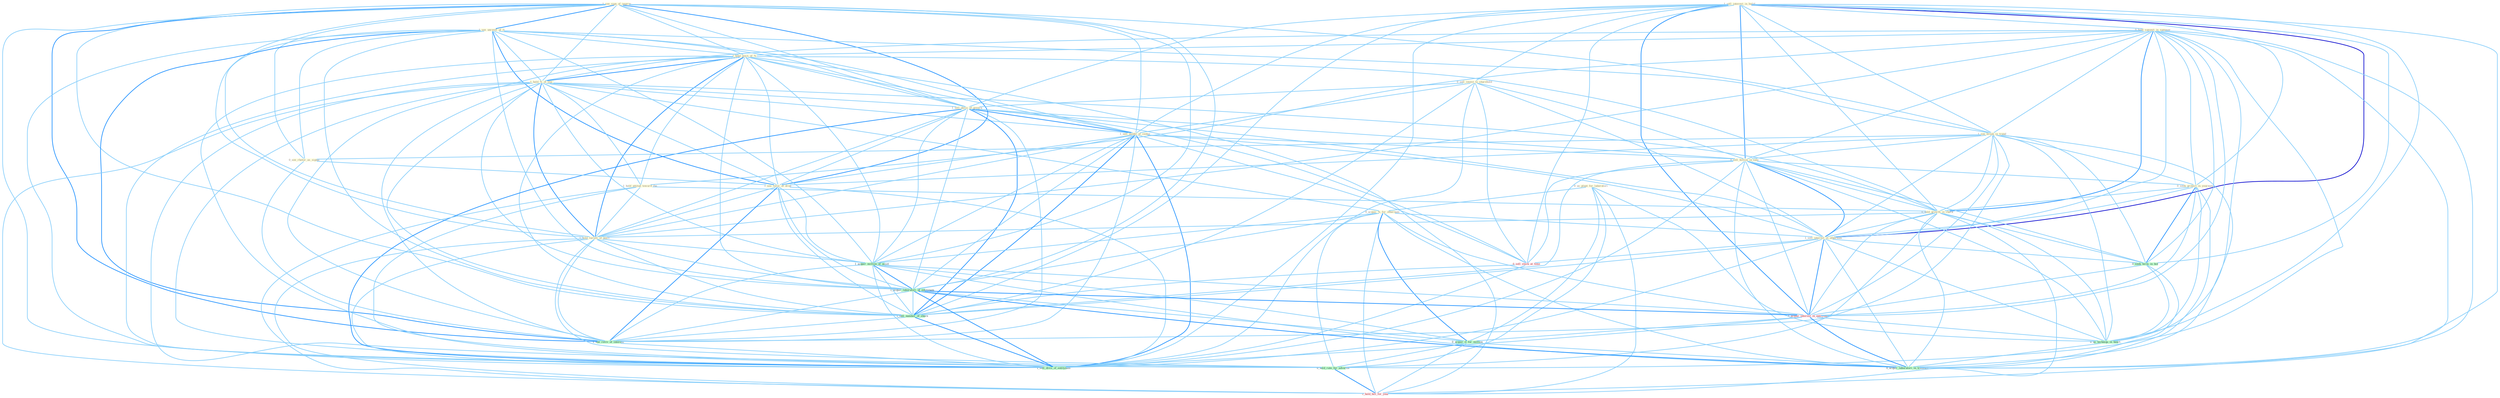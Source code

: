 Graph G{ 
    node
    [shape=polygon,style=filled,width=.5,height=.06,color="#BDFCC9",fixedsize=true,fontsize=4,
    fontcolor="#2f4f4f"];
    {node
    [color="#ffffe0", fontcolor="#8b7d6b"] "1_see_sign_of_improv " "1_sell_interest_in_build " "1_see_unravel_of_it " "0_sell_invest_to_sharehold " "0_hold_summit_in_summer " "1_hold_posit_of_% " "1_hold_%_of_yen " "1_sell_decis_of_govern " "0_us_plant_for_laboratori " "1_see_break_in_trend " "1_sell_model_of_center " "0_sell_billion_in_sale " "0_seek_protect_in_yearnum " "1_hold_attitud_toward_the " "0_hold_growth_in_check " "0_acquir_%_for_othernum " "0_see_rhetor_as_signal " "1_see_veloc_of_drop " "1_hold_varieti_of_posit " "1_sell_interest_in_othernum "}
{node [color="#fff0f5", fontcolor="#b22222"] "1_acquir_interest_in_entitynam " "0_sell_stock_at_time " "1_hold_bill_for_year "}
edge [color="#B0E2FF"];

	"1_see_sign_of_improv " -- "1_see_unravel_of_it " [w="2", color="#1e90ff" , len=0.8];
	"1_see_sign_of_improv " -- "1_hold_posit_of_% " [w="1", color="#87cefa" ];
	"1_see_sign_of_improv " -- "1_hold_%_of_yen " [w="1", color="#87cefa" ];
	"1_see_sign_of_improv " -- "1_sell_decis_of_govern " [w="1", color="#87cefa" ];
	"1_see_sign_of_improv " -- "1_see_break_in_trend " [w="1", color="#87cefa" ];
	"1_see_sign_of_improv " -- "1_sell_model_of_center " [w="1", color="#87cefa" ];
	"1_see_sign_of_improv " -- "0_see_rhetor_as_signal " [w="1", color="#87cefa" ];
	"1_see_sign_of_improv " -- "1_see_veloc_of_drop " [w="2", color="#1e90ff" , len=0.8];
	"1_see_sign_of_improv " -- "1_hold_varieti_of_posit " [w="1", color="#87cefa" ];
	"1_see_sign_of_improv " -- "1_acquir_million_of_asset " [w="1", color="#87cefa" ];
	"1_see_sign_of_improv " -- "1_acquir_laboratori_of_entitynam " [w="1", color="#87cefa" ];
	"1_see_sign_of_improv " -- "1_sell_number_of_share " [w="1", color="#87cefa" ];
	"1_see_sign_of_improv " -- "1_see_reviv_of_interest " [w="2", color="#1e90ff" , len=0.8];
	"1_see_sign_of_improv " -- "1_sell_divis_of_entitynam " [w="1", color="#87cefa" ];
	"1_sell_interest_in_build " -- "0_sell_invest_to_sharehold " [w="1", color="#87cefa" ];
	"1_sell_interest_in_build " -- "0_hold_summit_in_summer " [w="1", color="#87cefa" ];
	"1_sell_interest_in_build " -- "1_sell_decis_of_govern " [w="1", color="#87cefa" ];
	"1_sell_interest_in_build " -- "1_see_break_in_trend " [w="1", color="#87cefa" ];
	"1_sell_interest_in_build " -- "1_sell_model_of_center " [w="1", color="#87cefa" ];
	"1_sell_interest_in_build " -- "0_sell_billion_in_sale " [w="2", color="#1e90ff" , len=0.8];
	"1_sell_interest_in_build " -- "0_seek_protect_in_yearnum " [w="1", color="#87cefa" ];
	"1_sell_interest_in_build " -- "0_hold_growth_in_check " [w="1", color="#87cefa" ];
	"1_sell_interest_in_build " -- "1_sell_interest_in_othernum " [w="3", color="#0000cd" , len=0.6];
	"1_sell_interest_in_build " -- "0_seek_term_in_bid " [w="1", color="#87cefa" ];
	"1_sell_interest_in_build " -- "1_acquir_interest_in_entitynam " [w="2", color="#1e90ff" , len=0.8];
	"1_sell_interest_in_build " -- "0_us_techniqu_in_heart " [w="1", color="#87cefa" ];
	"1_sell_interest_in_build " -- "0_acquir_laboratori_in_transact " [w="1", color="#87cefa" ];
	"1_sell_interest_in_build " -- "0_sell_stock_at_time " [w="1", color="#87cefa" ];
	"1_sell_interest_in_build " -- "1_sell_number_of_share " [w="1", color="#87cefa" ];
	"1_sell_interest_in_build " -- "1_sell_divis_of_entitynam " [w="1", color="#87cefa" ];
	"1_see_unravel_of_it " -- "1_hold_posit_of_% " [w="1", color="#87cefa" ];
	"1_see_unravel_of_it " -- "1_hold_%_of_yen " [w="1", color="#87cefa" ];
	"1_see_unravel_of_it " -- "1_sell_decis_of_govern " [w="1", color="#87cefa" ];
	"1_see_unravel_of_it " -- "1_see_break_in_trend " [w="1", color="#87cefa" ];
	"1_see_unravel_of_it " -- "1_sell_model_of_center " [w="1", color="#87cefa" ];
	"1_see_unravel_of_it " -- "0_see_rhetor_as_signal " [w="1", color="#87cefa" ];
	"1_see_unravel_of_it " -- "1_see_veloc_of_drop " [w="2", color="#1e90ff" , len=0.8];
	"1_see_unravel_of_it " -- "1_hold_varieti_of_posit " [w="1", color="#87cefa" ];
	"1_see_unravel_of_it " -- "1_acquir_million_of_asset " [w="1", color="#87cefa" ];
	"1_see_unravel_of_it " -- "1_acquir_laboratori_of_entitynam " [w="1", color="#87cefa" ];
	"1_see_unravel_of_it " -- "1_sell_number_of_share " [w="1", color="#87cefa" ];
	"1_see_unravel_of_it " -- "1_see_reviv_of_interest " [w="2", color="#1e90ff" , len=0.8];
	"1_see_unravel_of_it " -- "1_sell_divis_of_entitynam " [w="1", color="#87cefa" ];
	"0_sell_invest_to_sharehold " -- "1_sell_decis_of_govern " [w="1", color="#87cefa" ];
	"0_sell_invest_to_sharehold " -- "1_sell_model_of_center " [w="1", color="#87cefa" ];
	"0_sell_invest_to_sharehold " -- "0_sell_billion_in_sale " [w="1", color="#87cefa" ];
	"0_sell_invest_to_sharehold " -- "1_sell_interest_in_othernum " [w="1", color="#87cefa" ];
	"0_sell_invest_to_sharehold " -- "0_sell_stock_at_time " [w="1", color="#87cefa" ];
	"0_sell_invest_to_sharehold " -- "1_sell_number_of_share " [w="1", color="#87cefa" ];
	"0_sell_invest_to_sharehold " -- "1_sell_divis_of_entitynam " [w="1", color="#87cefa" ];
	"0_hold_summit_in_summer " -- "1_hold_posit_of_% " [w="1", color="#87cefa" ];
	"0_hold_summit_in_summer " -- "1_hold_%_of_yen " [w="1", color="#87cefa" ];
	"0_hold_summit_in_summer " -- "1_see_break_in_trend " [w="1", color="#87cefa" ];
	"0_hold_summit_in_summer " -- "0_sell_billion_in_sale " [w="1", color="#87cefa" ];
	"0_hold_summit_in_summer " -- "0_seek_protect_in_yearnum " [w="1", color="#87cefa" ];
	"0_hold_summit_in_summer " -- "1_hold_attitud_toward_the " [w="1", color="#87cefa" ];
	"0_hold_summit_in_summer " -- "0_hold_growth_in_check " [w="2", color="#1e90ff" , len=0.8];
	"0_hold_summit_in_summer " -- "1_hold_varieti_of_posit " [w="1", color="#87cefa" ];
	"0_hold_summit_in_summer " -- "1_sell_interest_in_othernum " [w="1", color="#87cefa" ];
	"0_hold_summit_in_summer " -- "0_seek_term_in_bid " [w="1", color="#87cefa" ];
	"0_hold_summit_in_summer " -- "1_acquir_interest_in_entitynam " [w="1", color="#87cefa" ];
	"0_hold_summit_in_summer " -- "0_us_techniqu_in_heart " [w="1", color="#87cefa" ];
	"0_hold_summit_in_summer " -- "0_hold_rate_for_advertis " [w="1", color="#87cefa" ];
	"0_hold_summit_in_summer " -- "0_acquir_laboratori_in_transact " [w="1", color="#87cefa" ];
	"0_hold_summit_in_summer " -- "1_hold_bill_for_year " [w="1", color="#87cefa" ];
	"1_hold_posit_of_% " -- "1_hold_%_of_yen " [w="2", color="#1e90ff" , len=0.8];
	"1_hold_posit_of_% " -- "1_sell_decis_of_govern " [w="1", color="#87cefa" ];
	"1_hold_posit_of_% " -- "1_sell_model_of_center " [w="1", color="#87cefa" ];
	"1_hold_posit_of_% " -- "1_hold_attitud_toward_the " [w="1", color="#87cefa" ];
	"1_hold_posit_of_% " -- "0_hold_growth_in_check " [w="1", color="#87cefa" ];
	"1_hold_posit_of_% " -- "1_see_veloc_of_drop " [w="1", color="#87cefa" ];
	"1_hold_posit_of_% " -- "1_hold_varieti_of_posit " [w="2", color="#1e90ff" , len=0.8];
	"1_hold_posit_of_% " -- "1_acquir_million_of_asset " [w="1", color="#87cefa" ];
	"1_hold_posit_of_% " -- "1_acquir_laboratori_of_entitynam " [w="1", color="#87cefa" ];
	"1_hold_posit_of_% " -- "0_hold_rate_for_advertis " [w="1", color="#87cefa" ];
	"1_hold_posit_of_% " -- "1_sell_number_of_share " [w="1", color="#87cefa" ];
	"1_hold_posit_of_% " -- "1_see_reviv_of_interest " [w="1", color="#87cefa" ];
	"1_hold_posit_of_% " -- "1_hold_bill_for_year " [w="1", color="#87cefa" ];
	"1_hold_posit_of_% " -- "1_sell_divis_of_entitynam " [w="1", color="#87cefa" ];
	"1_hold_%_of_yen " -- "1_sell_decis_of_govern " [w="1", color="#87cefa" ];
	"1_hold_%_of_yen " -- "1_sell_model_of_center " [w="1", color="#87cefa" ];
	"1_hold_%_of_yen " -- "1_hold_attitud_toward_the " [w="1", color="#87cefa" ];
	"1_hold_%_of_yen " -- "0_hold_growth_in_check " [w="1", color="#87cefa" ];
	"1_hold_%_of_yen " -- "0_acquir_%_for_othernum " [w="1", color="#87cefa" ];
	"1_hold_%_of_yen " -- "1_see_veloc_of_drop " [w="1", color="#87cefa" ];
	"1_hold_%_of_yen " -- "1_hold_varieti_of_posit " [w="2", color="#1e90ff" , len=0.8];
	"1_hold_%_of_yen " -- "1_acquir_million_of_asset " [w="1", color="#87cefa" ];
	"1_hold_%_of_yen " -- "1_acquir_laboratori_of_entitynam " [w="1", color="#87cefa" ];
	"1_hold_%_of_yen " -- "0_hold_rate_for_advertis " [w="1", color="#87cefa" ];
	"1_hold_%_of_yen " -- "1_sell_number_of_share " [w="1", color="#87cefa" ];
	"1_hold_%_of_yen " -- "1_see_reviv_of_interest " [w="1", color="#87cefa" ];
	"1_hold_%_of_yen " -- "1_hold_bill_for_year " [w="1", color="#87cefa" ];
	"1_hold_%_of_yen " -- "1_sell_divis_of_entitynam " [w="1", color="#87cefa" ];
	"1_sell_decis_of_govern " -- "1_sell_model_of_center " [w="2", color="#1e90ff" , len=0.8];
	"1_sell_decis_of_govern " -- "0_sell_billion_in_sale " [w="1", color="#87cefa" ];
	"1_sell_decis_of_govern " -- "1_see_veloc_of_drop " [w="1", color="#87cefa" ];
	"1_sell_decis_of_govern " -- "1_hold_varieti_of_posit " [w="1", color="#87cefa" ];
	"1_sell_decis_of_govern " -- "1_sell_interest_in_othernum " [w="1", color="#87cefa" ];
	"1_sell_decis_of_govern " -- "1_acquir_million_of_asset " [w="1", color="#87cefa" ];
	"1_sell_decis_of_govern " -- "1_acquir_laboratori_of_entitynam " [w="1", color="#87cefa" ];
	"1_sell_decis_of_govern " -- "0_sell_stock_at_time " [w="1", color="#87cefa" ];
	"1_sell_decis_of_govern " -- "1_sell_number_of_share " [w="2", color="#1e90ff" , len=0.8];
	"1_sell_decis_of_govern " -- "1_see_reviv_of_interest " [w="1", color="#87cefa" ];
	"1_sell_decis_of_govern " -- "1_sell_divis_of_entitynam " [w="2", color="#1e90ff" , len=0.8];
	"0_us_plant_for_laboratori " -- "0_acquir_%_for_othernum " [w="1", color="#87cefa" ];
	"0_us_plant_for_laboratori " -- "0_us_techniqu_in_heart " [w="1", color="#87cefa" ];
	"0_us_plant_for_laboratori " -- "0_acquir_it_for_million " [w="1", color="#87cefa" ];
	"0_us_plant_for_laboratori " -- "0_hold_rate_for_advertis " [w="1", color="#87cefa" ];
	"0_us_plant_for_laboratori " -- "1_hold_bill_for_year " [w="1", color="#87cefa" ];
	"1_see_break_in_trend " -- "0_sell_billion_in_sale " [w="1", color="#87cefa" ];
	"1_see_break_in_trend " -- "0_seek_protect_in_yearnum " [w="1", color="#87cefa" ];
	"1_see_break_in_trend " -- "0_hold_growth_in_check " [w="1", color="#87cefa" ];
	"1_see_break_in_trend " -- "0_see_rhetor_as_signal " [w="1", color="#87cefa" ];
	"1_see_break_in_trend " -- "1_see_veloc_of_drop " [w="1", color="#87cefa" ];
	"1_see_break_in_trend " -- "1_sell_interest_in_othernum " [w="1", color="#87cefa" ];
	"1_see_break_in_trend " -- "0_seek_term_in_bid " [w="1", color="#87cefa" ];
	"1_see_break_in_trend " -- "1_acquir_interest_in_entitynam " [w="1", color="#87cefa" ];
	"1_see_break_in_trend " -- "0_us_techniqu_in_heart " [w="1", color="#87cefa" ];
	"1_see_break_in_trend " -- "0_acquir_laboratori_in_transact " [w="1", color="#87cefa" ];
	"1_see_break_in_trend " -- "1_see_reviv_of_interest " [w="1", color="#87cefa" ];
	"1_sell_model_of_center " -- "0_sell_billion_in_sale " [w="1", color="#87cefa" ];
	"1_sell_model_of_center " -- "1_see_veloc_of_drop " [w="1", color="#87cefa" ];
	"1_sell_model_of_center " -- "1_hold_varieti_of_posit " [w="1", color="#87cefa" ];
	"1_sell_model_of_center " -- "1_sell_interest_in_othernum " [w="1", color="#87cefa" ];
	"1_sell_model_of_center " -- "1_acquir_million_of_asset " [w="1", color="#87cefa" ];
	"1_sell_model_of_center " -- "1_acquir_laboratori_of_entitynam " [w="1", color="#87cefa" ];
	"1_sell_model_of_center " -- "0_sell_stock_at_time " [w="1", color="#87cefa" ];
	"1_sell_model_of_center " -- "1_sell_number_of_share " [w="2", color="#1e90ff" , len=0.8];
	"1_sell_model_of_center " -- "1_see_reviv_of_interest " [w="1", color="#87cefa" ];
	"1_sell_model_of_center " -- "1_sell_divis_of_entitynam " [w="2", color="#1e90ff" , len=0.8];
	"0_sell_billion_in_sale " -- "0_seek_protect_in_yearnum " [w="1", color="#87cefa" ];
	"0_sell_billion_in_sale " -- "0_hold_growth_in_check " [w="1", color="#87cefa" ];
	"0_sell_billion_in_sale " -- "1_sell_interest_in_othernum " [w="2", color="#1e90ff" , len=0.8];
	"0_sell_billion_in_sale " -- "0_seek_term_in_bid " [w="1", color="#87cefa" ];
	"0_sell_billion_in_sale " -- "1_acquir_interest_in_entitynam " [w="1", color="#87cefa" ];
	"0_sell_billion_in_sale " -- "0_us_techniqu_in_heart " [w="1", color="#87cefa" ];
	"0_sell_billion_in_sale " -- "0_acquir_laboratori_in_transact " [w="1", color="#87cefa" ];
	"0_sell_billion_in_sale " -- "0_sell_stock_at_time " [w="1", color="#87cefa" ];
	"0_sell_billion_in_sale " -- "1_sell_number_of_share " [w="1", color="#87cefa" ];
	"0_sell_billion_in_sale " -- "1_sell_divis_of_entitynam " [w="1", color="#87cefa" ];
	"0_seek_protect_in_yearnum " -- "0_hold_growth_in_check " [w="1", color="#87cefa" ];
	"0_seek_protect_in_yearnum " -- "1_sell_interest_in_othernum " [w="1", color="#87cefa" ];
	"0_seek_protect_in_yearnum " -- "0_seek_term_in_bid " [w="2", color="#1e90ff" , len=0.8];
	"0_seek_protect_in_yearnum " -- "1_acquir_interest_in_entitynam " [w="1", color="#87cefa" ];
	"0_seek_protect_in_yearnum " -- "0_us_techniqu_in_heart " [w="1", color="#87cefa" ];
	"0_seek_protect_in_yearnum " -- "0_acquir_laboratori_in_transact " [w="1", color="#87cefa" ];
	"1_hold_attitud_toward_the " -- "0_hold_growth_in_check " [w="1", color="#87cefa" ];
	"1_hold_attitud_toward_the " -- "1_hold_varieti_of_posit " [w="1", color="#87cefa" ];
	"1_hold_attitud_toward_the " -- "0_hold_rate_for_advertis " [w="1", color="#87cefa" ];
	"1_hold_attitud_toward_the " -- "1_hold_bill_for_year " [w="1", color="#87cefa" ];
	"0_hold_growth_in_check " -- "1_hold_varieti_of_posit " [w="1", color="#87cefa" ];
	"0_hold_growth_in_check " -- "1_sell_interest_in_othernum " [w="1", color="#87cefa" ];
	"0_hold_growth_in_check " -- "0_seek_term_in_bid " [w="1", color="#87cefa" ];
	"0_hold_growth_in_check " -- "1_acquir_interest_in_entitynam " [w="1", color="#87cefa" ];
	"0_hold_growth_in_check " -- "0_us_techniqu_in_heart " [w="1", color="#87cefa" ];
	"0_hold_growth_in_check " -- "0_hold_rate_for_advertis " [w="1", color="#87cefa" ];
	"0_hold_growth_in_check " -- "0_acquir_laboratori_in_transact " [w="1", color="#87cefa" ];
	"0_hold_growth_in_check " -- "1_hold_bill_for_year " [w="1", color="#87cefa" ];
	"0_acquir_%_for_othernum " -- "1_sell_interest_in_othernum " [w="1", color="#87cefa" ];
	"0_acquir_%_for_othernum " -- "1_acquir_million_of_asset " [w="1", color="#87cefa" ];
	"0_acquir_%_for_othernum " -- "1_acquir_laboratori_of_entitynam " [w="1", color="#87cefa" ];
	"0_acquir_%_for_othernum " -- "1_acquir_interest_in_entitynam " [w="1", color="#87cefa" ];
	"0_acquir_%_for_othernum " -- "0_acquir_it_for_million " [w="2", color="#1e90ff" , len=0.8];
	"0_acquir_%_for_othernum " -- "0_hold_rate_for_advertis " [w="1", color="#87cefa" ];
	"0_acquir_%_for_othernum " -- "0_acquir_laboratori_in_transact " [w="1", color="#87cefa" ];
	"0_acquir_%_for_othernum " -- "1_hold_bill_for_year " [w="1", color="#87cefa" ];
	"0_see_rhetor_as_signal " -- "1_see_veloc_of_drop " [w="1", color="#87cefa" ];
	"0_see_rhetor_as_signal " -- "1_see_reviv_of_interest " [w="1", color="#87cefa" ];
	"1_see_veloc_of_drop " -- "1_hold_varieti_of_posit " [w="1", color="#87cefa" ];
	"1_see_veloc_of_drop " -- "1_acquir_million_of_asset " [w="1", color="#87cefa" ];
	"1_see_veloc_of_drop " -- "1_acquir_laboratori_of_entitynam " [w="1", color="#87cefa" ];
	"1_see_veloc_of_drop " -- "1_sell_number_of_share " [w="1", color="#87cefa" ];
	"1_see_veloc_of_drop " -- "1_see_reviv_of_interest " [w="2", color="#1e90ff" , len=0.8];
	"1_see_veloc_of_drop " -- "1_sell_divis_of_entitynam " [w="1", color="#87cefa" ];
	"1_hold_varieti_of_posit " -- "1_acquir_million_of_asset " [w="1", color="#87cefa" ];
	"1_hold_varieti_of_posit " -- "1_acquir_laboratori_of_entitynam " [w="1", color="#87cefa" ];
	"1_hold_varieti_of_posit " -- "0_hold_rate_for_advertis " [w="1", color="#87cefa" ];
	"1_hold_varieti_of_posit " -- "1_sell_number_of_share " [w="1", color="#87cefa" ];
	"1_hold_varieti_of_posit " -- "1_see_reviv_of_interest " [w="1", color="#87cefa" ];
	"1_hold_varieti_of_posit " -- "1_hold_bill_for_year " [w="1", color="#87cefa" ];
	"1_hold_varieti_of_posit " -- "1_sell_divis_of_entitynam " [w="1", color="#87cefa" ];
	"1_sell_interest_in_othernum " -- "0_seek_term_in_bid " [w="1", color="#87cefa" ];
	"1_sell_interest_in_othernum " -- "1_acquir_interest_in_entitynam " [w="2", color="#1e90ff" , len=0.8];
	"1_sell_interest_in_othernum " -- "0_us_techniqu_in_heart " [w="1", color="#87cefa" ];
	"1_sell_interest_in_othernum " -- "0_acquir_laboratori_in_transact " [w="1", color="#87cefa" ];
	"1_sell_interest_in_othernum " -- "0_sell_stock_at_time " [w="1", color="#87cefa" ];
	"1_sell_interest_in_othernum " -- "1_sell_number_of_share " [w="1", color="#87cefa" ];
	"1_sell_interest_in_othernum " -- "1_sell_divis_of_entitynam " [w="1", color="#87cefa" ];
	"1_acquir_million_of_asset " -- "1_acquir_laboratori_of_entitynam " [w="2", color="#1e90ff" , len=0.8];
	"1_acquir_million_of_asset " -- "1_acquir_interest_in_entitynam " [w="1", color="#87cefa" ];
	"1_acquir_million_of_asset " -- "0_acquir_it_for_million " [w="1", color="#87cefa" ];
	"1_acquir_million_of_asset " -- "0_acquir_laboratori_in_transact " [w="1", color="#87cefa" ];
	"1_acquir_million_of_asset " -- "1_sell_number_of_share " [w="1", color="#87cefa" ];
	"1_acquir_million_of_asset " -- "1_see_reviv_of_interest " [w="1", color="#87cefa" ];
	"1_acquir_million_of_asset " -- "1_sell_divis_of_entitynam " [w="1", color="#87cefa" ];
	"1_acquir_laboratori_of_entitynam " -- "1_acquir_interest_in_entitynam " [w="2", color="#1e90ff" , len=0.8];
	"1_acquir_laboratori_of_entitynam " -- "0_acquir_it_for_million " [w="1", color="#87cefa" ];
	"1_acquir_laboratori_of_entitynam " -- "0_acquir_laboratori_in_transact " [w="2", color="#1e90ff" , len=0.8];
	"1_acquir_laboratori_of_entitynam " -- "1_sell_number_of_share " [w="1", color="#87cefa" ];
	"1_acquir_laboratori_of_entitynam " -- "1_see_reviv_of_interest " [w="1", color="#87cefa" ];
	"1_acquir_laboratori_of_entitynam " -- "1_sell_divis_of_entitynam " [w="2", color="#1e90ff" , len=0.8];
	"0_seek_term_in_bid " -- "1_acquir_interest_in_entitynam " [w="1", color="#87cefa" ];
	"0_seek_term_in_bid " -- "0_us_techniqu_in_heart " [w="1", color="#87cefa" ];
	"0_seek_term_in_bid " -- "0_acquir_laboratori_in_transact " [w="1", color="#87cefa" ];
	"1_acquir_interest_in_entitynam " -- "0_us_techniqu_in_heart " [w="1", color="#87cefa" ];
	"1_acquir_interest_in_entitynam " -- "0_acquir_it_for_million " [w="1", color="#87cefa" ];
	"1_acquir_interest_in_entitynam " -- "0_acquir_laboratori_in_transact " [w="2", color="#1e90ff" , len=0.8];
	"1_acquir_interest_in_entitynam " -- "1_sell_divis_of_entitynam " [w="1", color="#87cefa" ];
	"0_us_techniqu_in_heart " -- "0_acquir_laboratori_in_transact " [w="1", color="#87cefa" ];
	"0_acquir_it_for_million " -- "0_hold_rate_for_advertis " [w="1", color="#87cefa" ];
	"0_acquir_it_for_million " -- "0_acquir_laboratori_in_transact " [w="1", color="#87cefa" ];
	"0_acquir_it_for_million " -- "1_hold_bill_for_year " [w="1", color="#87cefa" ];
	"0_hold_rate_for_advertis " -- "1_hold_bill_for_year " [w="2", color="#1e90ff" , len=0.8];
	"0_sell_stock_at_time " -- "1_sell_number_of_share " [w="1", color="#87cefa" ];
	"0_sell_stock_at_time " -- "1_sell_divis_of_entitynam " [w="1", color="#87cefa" ];
	"1_sell_number_of_share " -- "1_see_reviv_of_interest " [w="1", color="#87cefa" ];
	"1_sell_number_of_share " -- "1_sell_divis_of_entitynam " [w="2", color="#1e90ff" , len=0.8];
	"1_see_reviv_of_interest " -- "1_sell_divis_of_entitynam " [w="1", color="#87cefa" ];
}